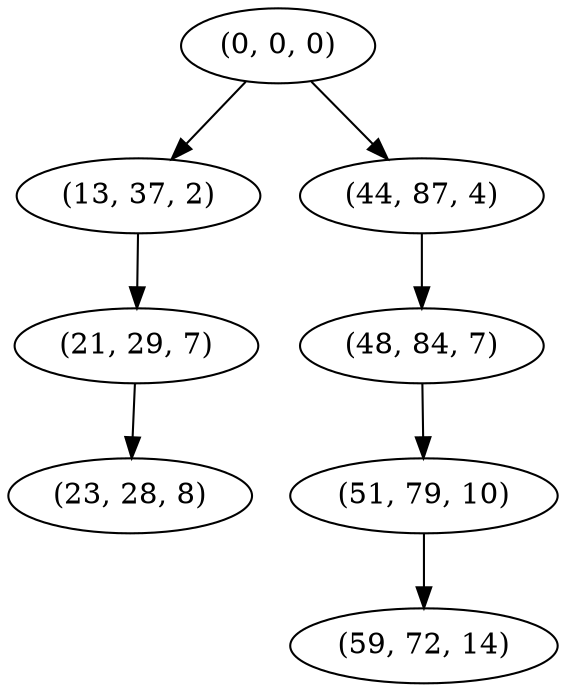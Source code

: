 digraph tree {
    "(0, 0, 0)";
    "(13, 37, 2)";
    "(21, 29, 7)";
    "(23, 28, 8)";
    "(44, 87, 4)";
    "(48, 84, 7)";
    "(51, 79, 10)";
    "(59, 72, 14)";
    "(0, 0, 0)" -> "(13, 37, 2)";
    "(0, 0, 0)" -> "(44, 87, 4)";
    "(13, 37, 2)" -> "(21, 29, 7)";
    "(21, 29, 7)" -> "(23, 28, 8)";
    "(44, 87, 4)" -> "(48, 84, 7)";
    "(48, 84, 7)" -> "(51, 79, 10)";
    "(51, 79, 10)" -> "(59, 72, 14)";
}
